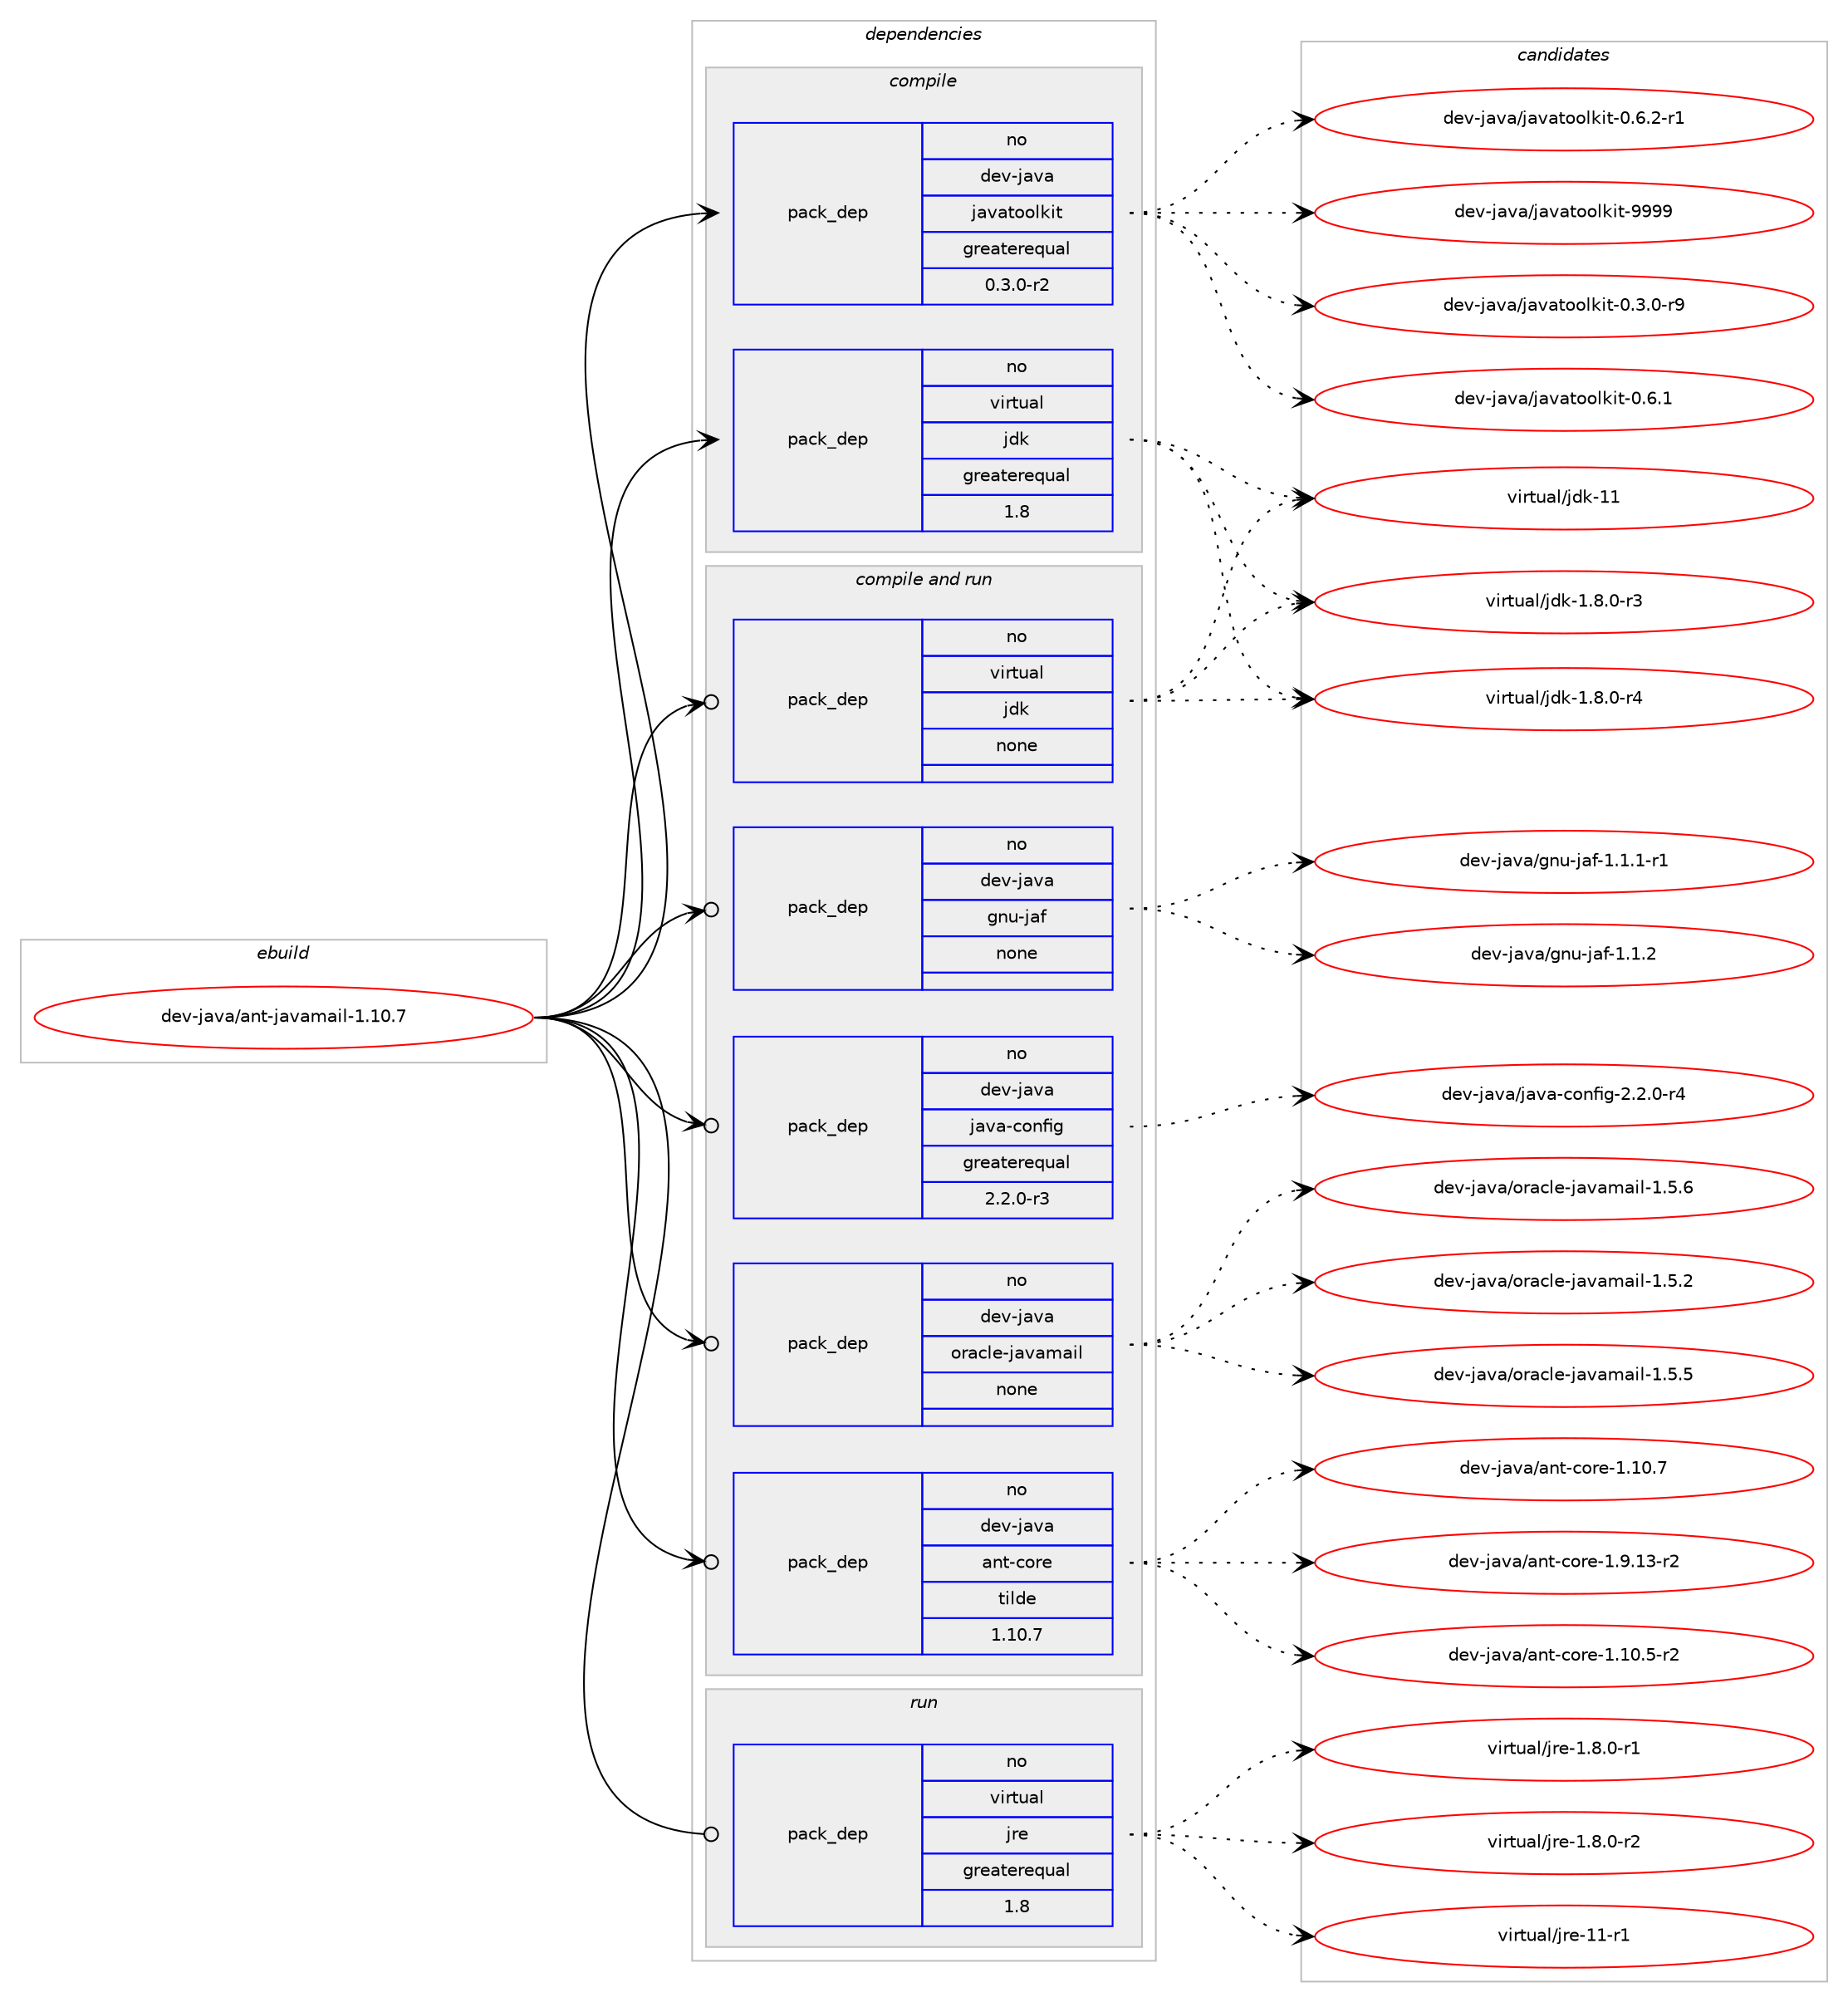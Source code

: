 digraph prolog {

# *************
# Graph options
# *************

newrank=true;
concentrate=true;
compound=true;
graph [rankdir=LR,fontname=Helvetica,fontsize=10,ranksep=1.5];#, ranksep=2.5, nodesep=0.2];
edge  [arrowhead=vee];
node  [fontname=Helvetica,fontsize=10];

# **********
# The ebuild
# **********

subgraph cluster_leftcol {
color=gray;
rank=same;
label=<<i>ebuild</i>>;
id [label="dev-java/ant-javamail-1.10.7", color=red, width=4, href="../dev-java/ant-javamail-1.10.7.svg"];
}

# ****************
# The dependencies
# ****************

subgraph cluster_midcol {
color=gray;
label=<<i>dependencies</i>>;
subgraph cluster_compile {
fillcolor="#eeeeee";
style=filled;
label=<<i>compile</i>>;
subgraph pack411148 {
dependency550878 [label=<<TABLE BORDER="0" CELLBORDER="1" CELLSPACING="0" CELLPADDING="4" WIDTH="220"><TR><TD ROWSPAN="6" CELLPADDING="30">pack_dep</TD></TR><TR><TD WIDTH="110">no</TD></TR><TR><TD>dev-java</TD></TR><TR><TD>javatoolkit</TD></TR><TR><TD>greaterequal</TD></TR><TR><TD>0.3.0-r2</TD></TR></TABLE>>, shape=none, color=blue];
}
id:e -> dependency550878:w [weight=20,style="solid",arrowhead="vee"];
subgraph pack411149 {
dependency550879 [label=<<TABLE BORDER="0" CELLBORDER="1" CELLSPACING="0" CELLPADDING="4" WIDTH="220"><TR><TD ROWSPAN="6" CELLPADDING="30">pack_dep</TD></TR><TR><TD WIDTH="110">no</TD></TR><TR><TD>virtual</TD></TR><TR><TD>jdk</TD></TR><TR><TD>greaterequal</TD></TR><TR><TD>1.8</TD></TR></TABLE>>, shape=none, color=blue];
}
id:e -> dependency550879:w [weight=20,style="solid",arrowhead="vee"];
}
subgraph cluster_compileandrun {
fillcolor="#eeeeee";
style=filled;
label=<<i>compile and run</i>>;
subgraph pack411150 {
dependency550880 [label=<<TABLE BORDER="0" CELLBORDER="1" CELLSPACING="0" CELLPADDING="4" WIDTH="220"><TR><TD ROWSPAN="6" CELLPADDING="30">pack_dep</TD></TR><TR><TD WIDTH="110">no</TD></TR><TR><TD>dev-java</TD></TR><TR><TD>ant-core</TD></TR><TR><TD>tilde</TD></TR><TR><TD>1.10.7</TD></TR></TABLE>>, shape=none, color=blue];
}
id:e -> dependency550880:w [weight=20,style="solid",arrowhead="odotvee"];
subgraph pack411151 {
dependency550881 [label=<<TABLE BORDER="0" CELLBORDER="1" CELLSPACING="0" CELLPADDING="4" WIDTH="220"><TR><TD ROWSPAN="6" CELLPADDING="30">pack_dep</TD></TR><TR><TD WIDTH="110">no</TD></TR><TR><TD>dev-java</TD></TR><TR><TD>gnu-jaf</TD></TR><TR><TD>none</TD></TR><TR><TD></TD></TR></TABLE>>, shape=none, color=blue];
}
id:e -> dependency550881:w [weight=20,style="solid",arrowhead="odotvee"];
subgraph pack411152 {
dependency550882 [label=<<TABLE BORDER="0" CELLBORDER="1" CELLSPACING="0" CELLPADDING="4" WIDTH="220"><TR><TD ROWSPAN="6" CELLPADDING="30">pack_dep</TD></TR><TR><TD WIDTH="110">no</TD></TR><TR><TD>dev-java</TD></TR><TR><TD>java-config</TD></TR><TR><TD>greaterequal</TD></TR><TR><TD>2.2.0-r3</TD></TR></TABLE>>, shape=none, color=blue];
}
id:e -> dependency550882:w [weight=20,style="solid",arrowhead="odotvee"];
subgraph pack411153 {
dependency550883 [label=<<TABLE BORDER="0" CELLBORDER="1" CELLSPACING="0" CELLPADDING="4" WIDTH="220"><TR><TD ROWSPAN="6" CELLPADDING="30">pack_dep</TD></TR><TR><TD WIDTH="110">no</TD></TR><TR><TD>dev-java</TD></TR><TR><TD>oracle-javamail</TD></TR><TR><TD>none</TD></TR><TR><TD></TD></TR></TABLE>>, shape=none, color=blue];
}
id:e -> dependency550883:w [weight=20,style="solid",arrowhead="odotvee"];
subgraph pack411154 {
dependency550884 [label=<<TABLE BORDER="0" CELLBORDER="1" CELLSPACING="0" CELLPADDING="4" WIDTH="220"><TR><TD ROWSPAN="6" CELLPADDING="30">pack_dep</TD></TR><TR><TD WIDTH="110">no</TD></TR><TR><TD>virtual</TD></TR><TR><TD>jdk</TD></TR><TR><TD>none</TD></TR><TR><TD></TD></TR></TABLE>>, shape=none, color=blue];
}
id:e -> dependency550884:w [weight=20,style="solid",arrowhead="odotvee"];
}
subgraph cluster_run {
fillcolor="#eeeeee";
style=filled;
label=<<i>run</i>>;
subgraph pack411155 {
dependency550885 [label=<<TABLE BORDER="0" CELLBORDER="1" CELLSPACING="0" CELLPADDING="4" WIDTH="220"><TR><TD ROWSPAN="6" CELLPADDING="30">pack_dep</TD></TR><TR><TD WIDTH="110">no</TD></TR><TR><TD>virtual</TD></TR><TR><TD>jre</TD></TR><TR><TD>greaterequal</TD></TR><TR><TD>1.8</TD></TR></TABLE>>, shape=none, color=blue];
}
id:e -> dependency550885:w [weight=20,style="solid",arrowhead="odot"];
}
}

# **************
# The candidates
# **************

subgraph cluster_choices {
rank=same;
color=gray;
label=<<i>candidates</i>>;

subgraph choice411148 {
color=black;
nodesep=1;
choice1001011184510697118974710697118971161111111081071051164548465146484511457 [label="dev-java/javatoolkit-0.3.0-r9", color=red, width=4,href="../dev-java/javatoolkit-0.3.0-r9.svg"];
choice100101118451069711897471069711897116111111108107105116454846544649 [label="dev-java/javatoolkit-0.6.1", color=red, width=4,href="../dev-java/javatoolkit-0.6.1.svg"];
choice1001011184510697118974710697118971161111111081071051164548465446504511449 [label="dev-java/javatoolkit-0.6.2-r1", color=red, width=4,href="../dev-java/javatoolkit-0.6.2-r1.svg"];
choice1001011184510697118974710697118971161111111081071051164557575757 [label="dev-java/javatoolkit-9999", color=red, width=4,href="../dev-java/javatoolkit-9999.svg"];
dependency550878:e -> choice1001011184510697118974710697118971161111111081071051164548465146484511457:w [style=dotted,weight="100"];
dependency550878:e -> choice100101118451069711897471069711897116111111108107105116454846544649:w [style=dotted,weight="100"];
dependency550878:e -> choice1001011184510697118974710697118971161111111081071051164548465446504511449:w [style=dotted,weight="100"];
dependency550878:e -> choice1001011184510697118974710697118971161111111081071051164557575757:w [style=dotted,weight="100"];
}
subgraph choice411149 {
color=black;
nodesep=1;
choice11810511411611797108471061001074549465646484511451 [label="virtual/jdk-1.8.0-r3", color=red, width=4,href="../virtual/jdk-1.8.0-r3.svg"];
choice11810511411611797108471061001074549465646484511452 [label="virtual/jdk-1.8.0-r4", color=red, width=4,href="../virtual/jdk-1.8.0-r4.svg"];
choice1181051141161179710847106100107454949 [label="virtual/jdk-11", color=red, width=4,href="../virtual/jdk-11.svg"];
dependency550879:e -> choice11810511411611797108471061001074549465646484511451:w [style=dotted,weight="100"];
dependency550879:e -> choice11810511411611797108471061001074549465646484511452:w [style=dotted,weight="100"];
dependency550879:e -> choice1181051141161179710847106100107454949:w [style=dotted,weight="100"];
}
subgraph choice411150 {
color=black;
nodesep=1;
choice10010111845106971189747971101164599111114101454946494846534511450 [label="dev-java/ant-core-1.10.5-r2", color=red, width=4,href="../dev-java/ant-core-1.10.5-r2.svg"];
choice1001011184510697118974797110116459911111410145494649484655 [label="dev-java/ant-core-1.10.7", color=red, width=4,href="../dev-java/ant-core-1.10.7.svg"];
choice10010111845106971189747971101164599111114101454946574649514511450 [label="dev-java/ant-core-1.9.13-r2", color=red, width=4,href="../dev-java/ant-core-1.9.13-r2.svg"];
dependency550880:e -> choice10010111845106971189747971101164599111114101454946494846534511450:w [style=dotted,weight="100"];
dependency550880:e -> choice1001011184510697118974797110116459911111410145494649484655:w [style=dotted,weight="100"];
dependency550880:e -> choice10010111845106971189747971101164599111114101454946574649514511450:w [style=dotted,weight="100"];
}
subgraph choice411151 {
color=black;
nodesep=1;
choice1001011184510697118974710311011745106971024549464946494511449 [label="dev-java/gnu-jaf-1.1.1-r1", color=red, width=4,href="../dev-java/gnu-jaf-1.1.1-r1.svg"];
choice100101118451069711897471031101174510697102454946494650 [label="dev-java/gnu-jaf-1.1.2", color=red, width=4,href="../dev-java/gnu-jaf-1.1.2.svg"];
dependency550881:e -> choice1001011184510697118974710311011745106971024549464946494511449:w [style=dotted,weight="100"];
dependency550881:e -> choice100101118451069711897471031101174510697102454946494650:w [style=dotted,weight="100"];
}
subgraph choice411152 {
color=black;
nodesep=1;
choice10010111845106971189747106971189745991111101021051034550465046484511452 [label="dev-java/java-config-2.2.0-r4", color=red, width=4,href="../dev-java/java-config-2.2.0-r4.svg"];
dependency550882:e -> choice10010111845106971189747106971189745991111101021051034550465046484511452:w [style=dotted,weight="100"];
}
subgraph choice411153 {
color=black;
nodesep=1;
choice10010111845106971189747111114979910810145106971189710997105108454946534650 [label="dev-java/oracle-javamail-1.5.2", color=red, width=4,href="../dev-java/oracle-javamail-1.5.2.svg"];
choice10010111845106971189747111114979910810145106971189710997105108454946534653 [label="dev-java/oracle-javamail-1.5.5", color=red, width=4,href="../dev-java/oracle-javamail-1.5.5.svg"];
choice10010111845106971189747111114979910810145106971189710997105108454946534654 [label="dev-java/oracle-javamail-1.5.6", color=red, width=4,href="../dev-java/oracle-javamail-1.5.6.svg"];
dependency550883:e -> choice10010111845106971189747111114979910810145106971189710997105108454946534650:w [style=dotted,weight="100"];
dependency550883:e -> choice10010111845106971189747111114979910810145106971189710997105108454946534653:w [style=dotted,weight="100"];
dependency550883:e -> choice10010111845106971189747111114979910810145106971189710997105108454946534654:w [style=dotted,weight="100"];
}
subgraph choice411154 {
color=black;
nodesep=1;
choice11810511411611797108471061001074549465646484511451 [label="virtual/jdk-1.8.0-r3", color=red, width=4,href="../virtual/jdk-1.8.0-r3.svg"];
choice11810511411611797108471061001074549465646484511452 [label="virtual/jdk-1.8.0-r4", color=red, width=4,href="../virtual/jdk-1.8.0-r4.svg"];
choice1181051141161179710847106100107454949 [label="virtual/jdk-11", color=red, width=4,href="../virtual/jdk-11.svg"];
dependency550884:e -> choice11810511411611797108471061001074549465646484511451:w [style=dotted,weight="100"];
dependency550884:e -> choice11810511411611797108471061001074549465646484511452:w [style=dotted,weight="100"];
dependency550884:e -> choice1181051141161179710847106100107454949:w [style=dotted,weight="100"];
}
subgraph choice411155 {
color=black;
nodesep=1;
choice11810511411611797108471061141014549465646484511449 [label="virtual/jre-1.8.0-r1", color=red, width=4,href="../virtual/jre-1.8.0-r1.svg"];
choice11810511411611797108471061141014549465646484511450 [label="virtual/jre-1.8.0-r2", color=red, width=4,href="../virtual/jre-1.8.0-r2.svg"];
choice11810511411611797108471061141014549494511449 [label="virtual/jre-11-r1", color=red, width=4,href="../virtual/jre-11-r1.svg"];
dependency550885:e -> choice11810511411611797108471061141014549465646484511449:w [style=dotted,weight="100"];
dependency550885:e -> choice11810511411611797108471061141014549465646484511450:w [style=dotted,weight="100"];
dependency550885:e -> choice11810511411611797108471061141014549494511449:w [style=dotted,weight="100"];
}
}

}

